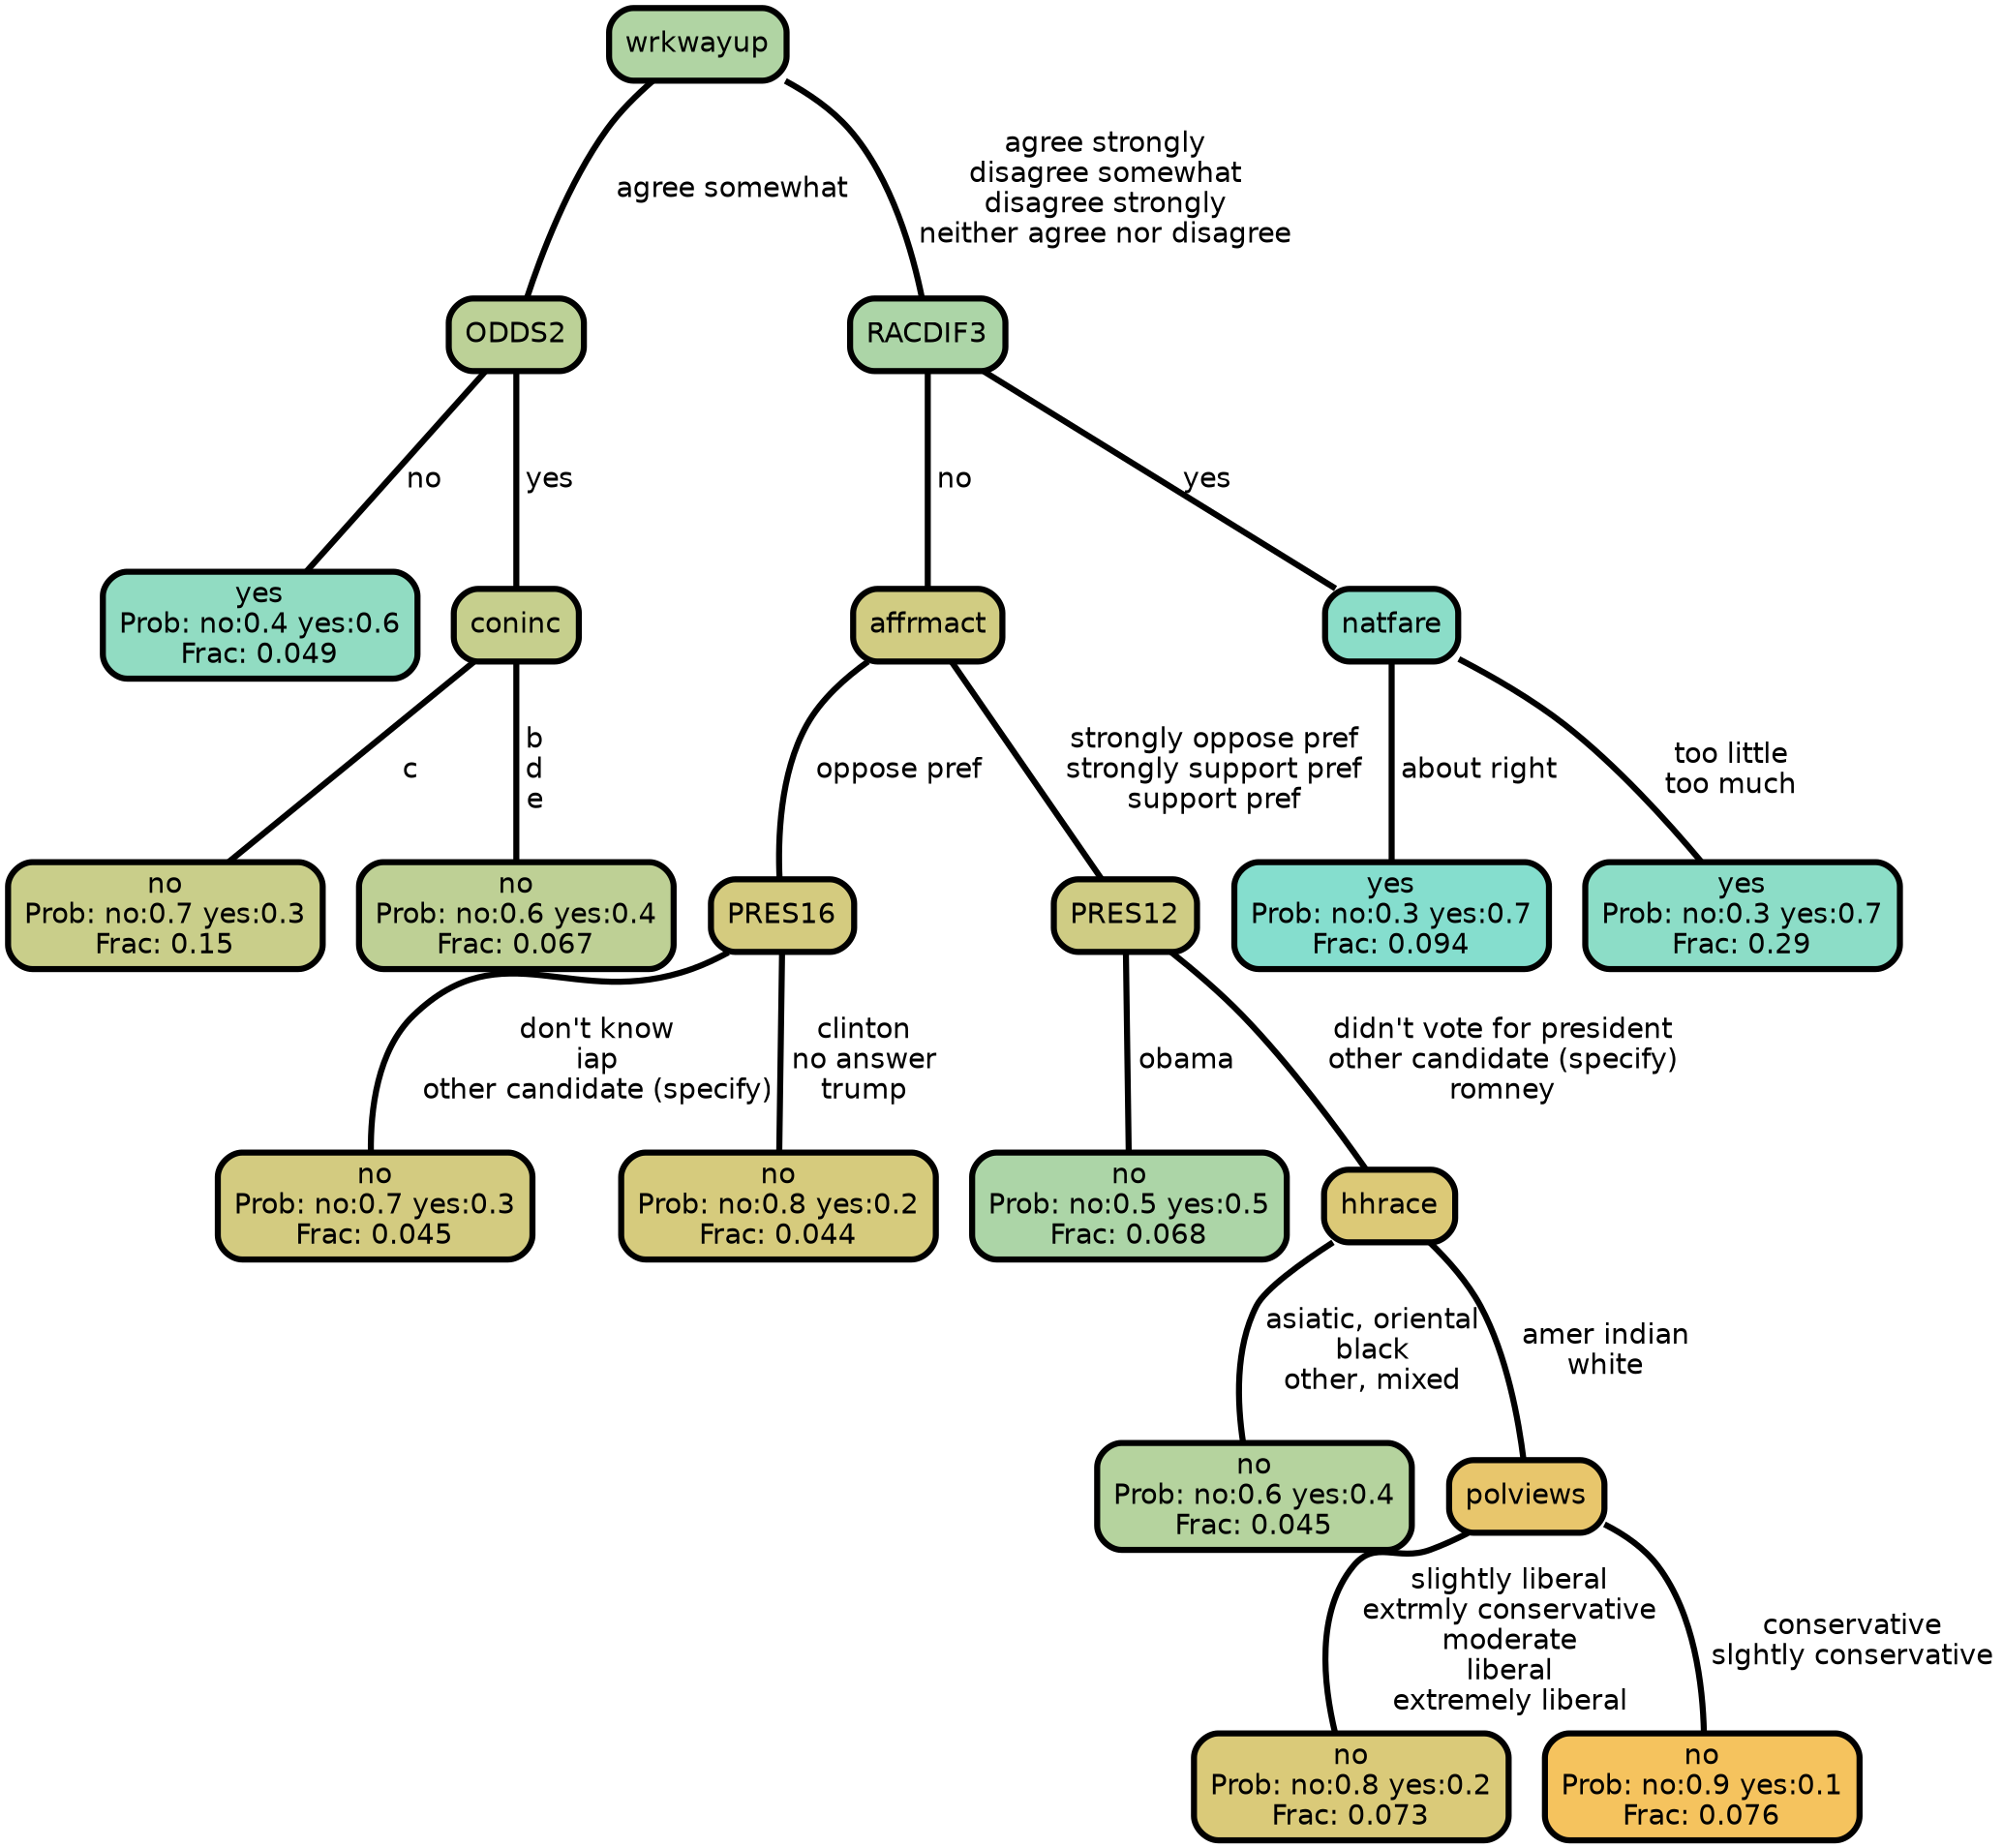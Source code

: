 graph Tree {
node [shape=box, style="filled, rounded",color="black",penwidth="3",fontcolor="black",                 fontname=helvetica] ;
graph [ranksep="0 equally", splines=straight,                 bgcolor=transparent, dpi=200] ;
edge [fontname=helvetica, color=black] ;
0 [label="yes
Prob: no:0.4 yes:0.6
Frac: 0.049", fillcolor="#91dcc2"] ;
1 [label="ODDS2", fillcolor="#bcd197"] ;
2 [label="no
Prob: no:0.7 yes:0.3
Frac: 0.15", fillcolor="#c9ce8a"] ;
3 [label="coninc", fillcolor="#c6cf8d"] ;
4 [label="no
Prob: no:0.6 yes:0.4
Frac: 0.067", fillcolor="#bed095"] ;
5 [label="wrkwayup", fillcolor="#b0d4a3"] ;
6 [label="no
Prob: no:0.7 yes:0.3
Frac: 0.045", fillcolor="#d3cb80"] ;
7 [label="PRES16", fillcolor="#d4cb7f"] ;
8 [label="no
Prob: no:0.8 yes:0.2
Frac: 0.044", fillcolor="#d6cb7d"] ;
9 [label="affrmact", fillcolor="#d1cc82"] ;
10 [label="no
Prob: no:0.5 yes:0.5
Frac: 0.068", fillcolor="#acd5a7"] ;
11 [label="PRES12", fillcolor="#cfcc84"] ;
12 [label="no
Prob: no:0.6 yes:0.4
Frac: 0.045", fillcolor="#b5d39e"] ;
13 [label="hhrace", fillcolor="#dcc977"] ;
14 [label="no
Prob: no:0.8 yes:0.2
Frac: 0.073", fillcolor="#daca79"] ;
15 [label="polviews", fillcolor="#e8c66c"] ;
16 [label="no
Prob: no:0.9 yes:0.1
Frac: 0.076", fillcolor="#f5c35e"] ;
17 [label="RACDIF3", fillcolor="#acd5a7"] ;
18 [label="yes
Prob: no:0.3 yes:0.7
Frac: 0.094", fillcolor="#85dece"] ;
19 [label="natfare", fillcolor="#8bddc8"] ;
20 [label="yes
Prob: no:0.3 yes:0.7
Frac: 0.29", fillcolor="#8cddc7"] ;
1 -- 0 [label=" no",penwidth=3] ;
1 -- 3 [label=" yes",penwidth=3] ;
3 -- 2 [label=" c",penwidth=3] ;
3 -- 4 [label=" b\n d\n e",penwidth=3] ;
5 -- 1 [label=" agree somewhat",penwidth=3] ;
5 -- 17 [label=" agree strongly\n disagree somewhat\n disagree strongly\n neither agree nor disagree",penwidth=3] ;
7 -- 6 [label=" don't know\n iap\n other candidate (specify)",penwidth=3] ;
7 -- 8 [label=" clinton\n no answer\n trump",penwidth=3] ;
9 -- 7 [label=" oppose pref",penwidth=3] ;
9 -- 11 [label=" strongly oppose pref\n strongly support pref\n support pref",penwidth=3] ;
11 -- 10 [label=" obama",penwidth=3] ;
11 -- 13 [label=" didn't vote for president\n other candidate (specify)\n romney",penwidth=3] ;
13 -- 12 [label=" asiatic, oriental\n black\n other, mixed",penwidth=3] ;
13 -- 15 [label=" amer indian\n white",penwidth=3] ;
15 -- 14 [label=" slightly liberal\n extrmly conservative\n moderate\n liberal\n extremely liberal",penwidth=3] ;
15 -- 16 [label=" conservative\n slghtly conservative",penwidth=3] ;
17 -- 9 [label=" no",penwidth=3] ;
17 -- 19 [label=" yes",penwidth=3] ;
19 -- 18 [label=" about right",penwidth=3] ;
19 -- 20 [label=" too little\n too much",penwidth=3] ;
{rank = same;}}